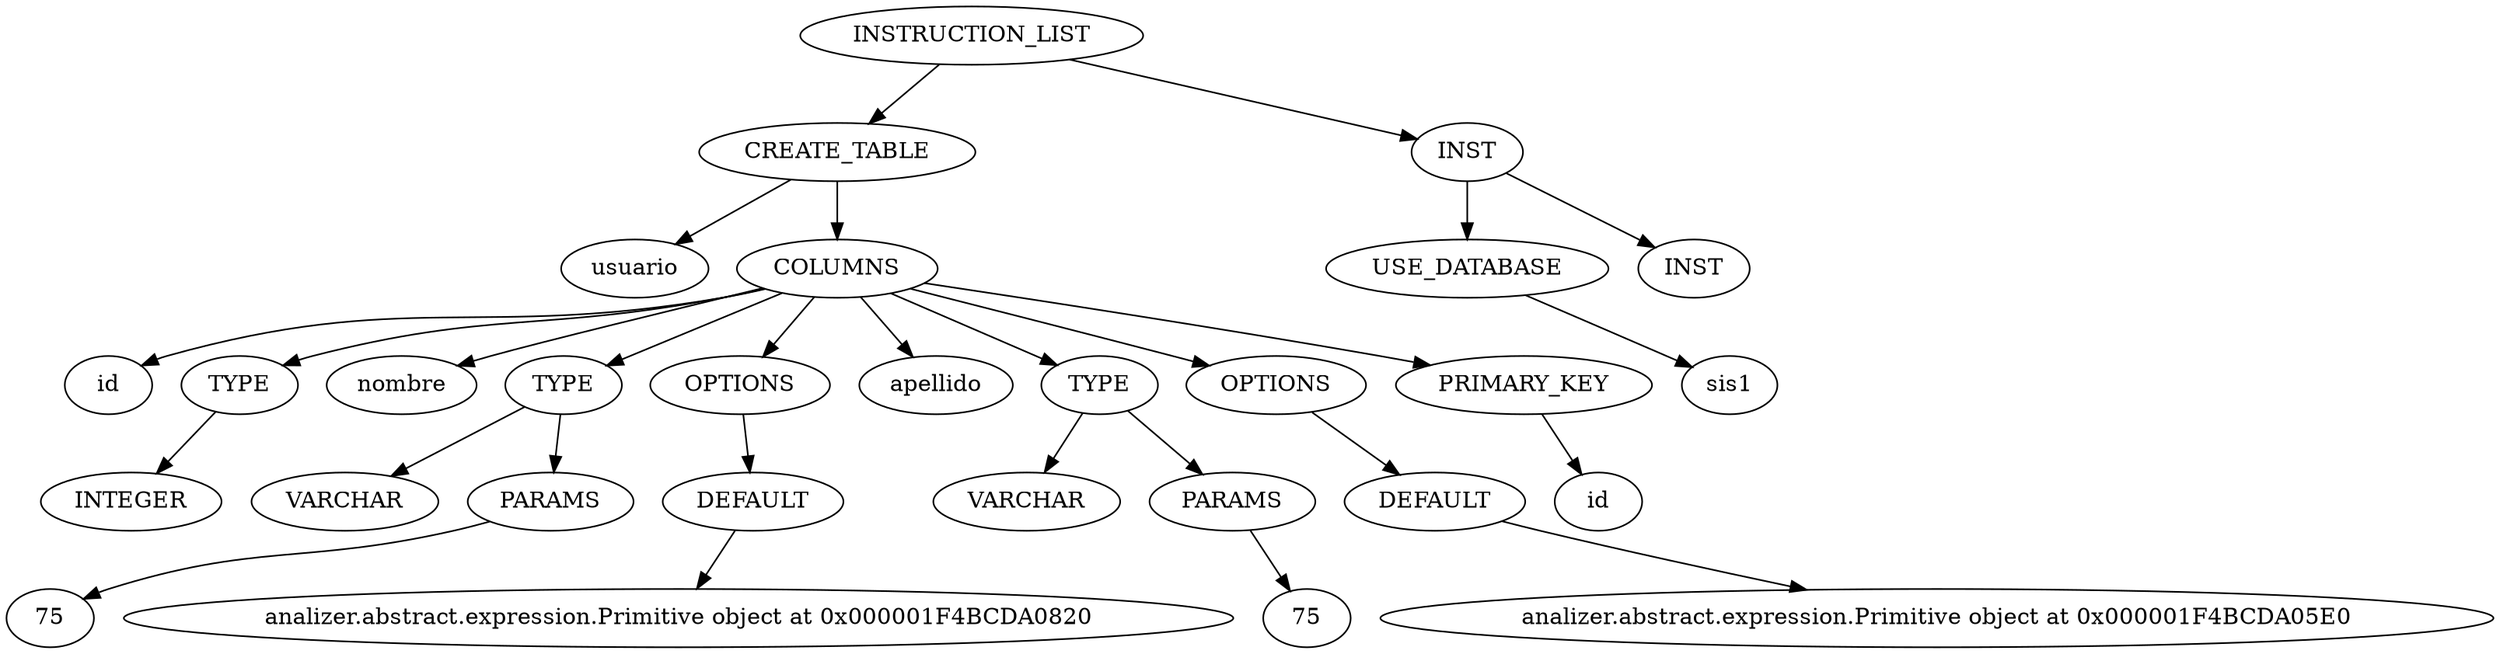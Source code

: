 // AST
digraph {
	35 [label=INSTRUCTION_LIST]
	36 [label=CREATE_TABLE]
	37 [label=usuario]
	38 [label=COLUMNS]
	39 [label=id]
	40 [label=TYPE]
	41 [label=INTEGER]
	42 [label=nombre]
	43 [label=TYPE]
	44 [label=VARCHAR]
	45 [label=PARAMS]
	46 [label=75]
	47 [label=OPTIONS]
	48 [label=DEFAULT]
	49 [label=<analizer.abstract.expression.Primitive object at 0x000001F4BCDA0820>]
	50 [label=apellido]
	51 [label=TYPE]
	52 [label=VARCHAR]
	53 [label=PARAMS]
	54 [label=75]
	55 [label=OPTIONS]
	56 [label=DEFAULT]
	57 [label=<analizer.abstract.expression.Primitive object at 0x000001F4BCDA05E0>]
	58 [label=PRIMARY_KEY]
	59 [label=id]
	60 [label=INST]
	61 [label=USE_DATABASE]
	62 [label=sis1]
	63 [label=INST]
	35 -> 36
	36 -> 37
	36 -> 38
	38 -> 39
	38 -> 40
	40 -> 41
	38 -> 42
	38 -> 43
	43 -> 44
	43 -> 45
	45 -> 46
	38 -> 47
	47 -> 48
	48 -> 49
	38 -> 50
	38 -> 51
	51 -> 52
	51 -> 53
	53 -> 54
	38 -> 55
	55 -> 56
	56 -> 57
	38 -> 58
	58 -> 59
	35 -> 60
	60 -> 61
	61 -> 62
	60 -> 63
}
